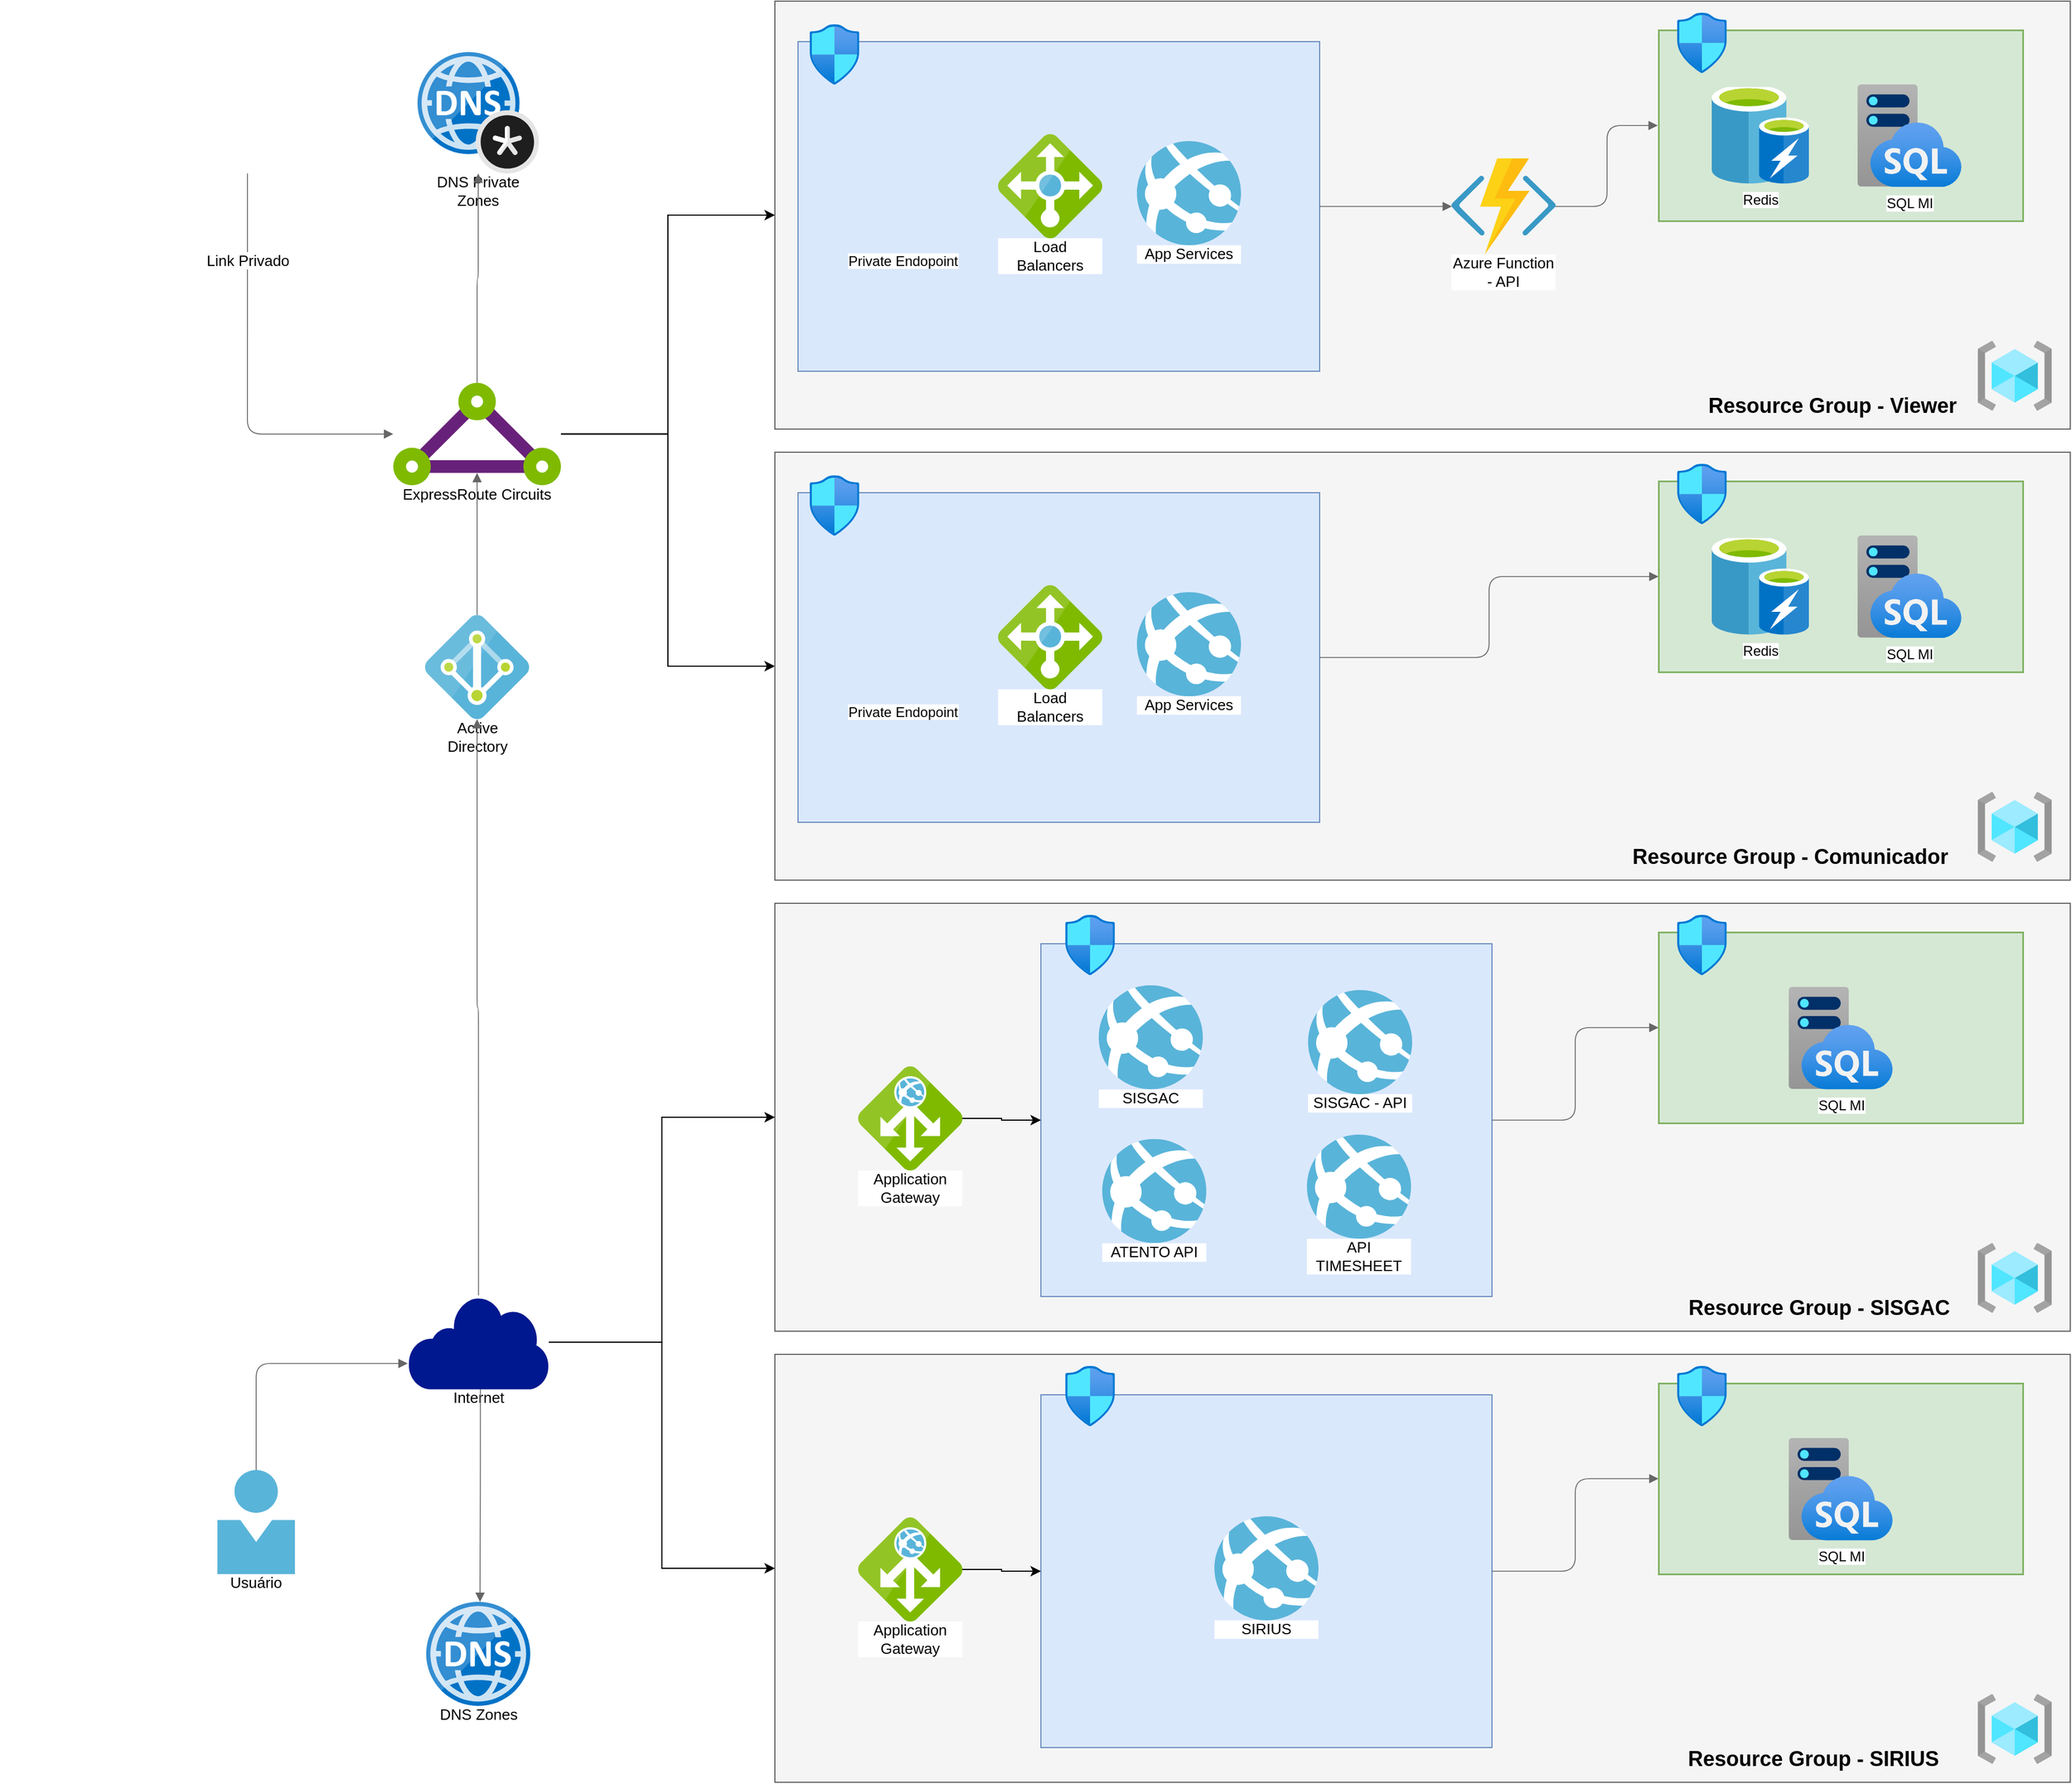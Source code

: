 <mxfile version="14.5.4" type="github">
  <diagram id="roDHXFFowf3PpoajVjik" name="Page-1">
    <mxGraphModel dx="2966" dy="1643" grid="1" gridSize="10" guides="1" tooltips="1" connect="1" arrows="1" fold="1" page="1" pageScale="1" pageWidth="827" pageHeight="1169" math="0" shadow="0">
      <root>
        <mxCell id="0" />
        <mxCell id="1" parent="0" />
        <mxCell id="PSHvP1Z2pyR7IWHXnIYe-148" value="" style="rounded=0;whiteSpace=wrap;html=1;fillColor=#f5f5f5;strokeColor=#666666;fontColor=#333333;" vertex="1" parent="1">
          <mxGeometry x="780" y="1220" width="1120" height="370" as="geometry" />
        </mxCell>
        <mxCell id="PSHvP1Z2pyR7IWHXnIYe-149" value="" style="rounded=0;whiteSpace=wrap;html=1;fillColor=#dae8fc;strokeColor=#6c8ebf;" vertex="1" parent="1">
          <mxGeometry x="1010" y="1255" width="390" height="305" as="geometry" />
        </mxCell>
        <mxCell id="PSHvP1Z2pyR7IWHXnIYe-132" value="" style="rounded=0;whiteSpace=wrap;html=1;fillColor=#f5f5f5;strokeColor=#666666;fontColor=#333333;" vertex="1" parent="1">
          <mxGeometry x="780" y="830" width="1120" height="370" as="geometry" />
        </mxCell>
        <mxCell id="PSHvP1Z2pyR7IWHXnIYe-133" value="" style="rounded=0;whiteSpace=wrap;html=1;fillColor=#dae8fc;strokeColor=#6c8ebf;" vertex="1" parent="1">
          <mxGeometry x="1010" y="865" width="390" height="305" as="geometry" />
        </mxCell>
        <mxCell id="PSHvP1Z2pyR7IWHXnIYe-69" value="" style="rounded=0;whiteSpace=wrap;html=1;fillColor=#f5f5f5;strokeColor=#666666;fontColor=#333333;" vertex="1" parent="1">
          <mxGeometry x="780" y="50" width="1120" height="370" as="geometry" />
        </mxCell>
        <mxCell id="PSHvP1Z2pyR7IWHXnIYe-67" value="" style="rounded=0;whiteSpace=wrap;html=1;fillColor=#dae8fc;strokeColor=#6c8ebf;" vertex="1" parent="1">
          <mxGeometry x="800" y="85" width="451" height="285" as="geometry" />
        </mxCell>
        <mxCell id="PSHvP1Z2pyR7IWHXnIYe-97" style="edgeStyle=orthogonalEdgeStyle;rounded=0;orthogonalLoop=1;jettySize=auto;html=1;entryX=0;entryY=0.5;entryDx=0;entryDy=0;" edge="1" parent="1" source="PSHvP1Z2pyR7IWHXnIYe-2" target="PSHvP1Z2pyR7IWHXnIYe-81">
          <mxGeometry relative="1" as="geometry" />
        </mxCell>
        <mxCell id="PSHvP1Z2pyR7IWHXnIYe-98" style="edgeStyle=orthogonalEdgeStyle;rounded=0;orthogonalLoop=1;jettySize=auto;html=1;" edge="1" parent="1" source="PSHvP1Z2pyR7IWHXnIYe-2" target="PSHvP1Z2pyR7IWHXnIYe-69">
          <mxGeometry relative="1" as="geometry" />
        </mxCell>
        <UserObject label="ExpressRoute Circuits" lucidchartObjectId="rRRxShrjoOPZ" id="PSHvP1Z2pyR7IWHXnIYe-2">
          <mxCell style="html=1;overflow=block;blockSpacing=1;whiteSpace=wrap;aspect=fixed;html=1;points=[];align=center;verticalAlign=top;image;image=img/lib/mscae/Express_Route.svg;whiteSpace=wrap;fontSize=13;spacing=0;strokeOpacity=100;fillColor=#68217a;strokeWidth=1.5;" vertex="1" parent="1">
            <mxGeometry x="450" y="380" width="145" height="88.61" as="geometry" />
          </mxCell>
        </UserObject>
        <UserObject label="" lucidchartObjectId="uSRxXzz2~Y7R" id="PSHvP1Z2pyR7IWHXnIYe-3">
          <mxCell style="html=1;overflow=block;blockSpacing=1;whiteSpace=wrap;shape=image;whiteSpace=wrap;fontSize=13;spacing=3.8;strokeColor=none;strokeOpacity=100;strokeWidth=0;image=https://images.lucid.app/images/b8b497b7-2d40-4230-9ea2-1f322d1f7a69/content;imageAspect=0;" vertex="1" parent="1">
            <mxGeometry x="110" y="150" width="255" height="49" as="geometry" />
          </mxCell>
        </UserObject>
        <UserObject label="" lucidchartObjectId="FSRxvxp~Yti4" id="PSHvP1Z2pyR7IWHXnIYe-4">
          <mxCell style="html=1;jettySize=18;whiteSpace=wrap;fontSize=13;strokeColor=#666666;strokeOpacity=100;strokeWidth=0.8;rounded=1;arcSize=24;edgeStyle=orthogonalEdgeStyle;startArrow=none;;endArrow=block;endFill=1;;exitX=0.839;exitY=1;exitPerimeter=0;entryX=0;entryY=0.5;entryPerimeter=0;" edge="1" parent="1" source="PSHvP1Z2pyR7IWHXnIYe-3" target="PSHvP1Z2pyR7IWHXnIYe-2">
            <mxGeometry width="100" height="100" relative="1" as="geometry">
              <Array as="points" />
            </mxGeometry>
          </mxCell>
        </UserObject>
        <mxCell id="PSHvP1Z2pyR7IWHXnIYe-5" value="Link Privado" style="text;html=1;resizable=0;labelBackgroundColor=#ffffff;align=center;verticalAlign=middle;fontColor=#000000;;fontSize=13;" vertex="1" parent="PSHvP1Z2pyR7IWHXnIYe-4">
          <mxGeometry x="-0.147" relative="1" as="geometry">
            <mxPoint y="-75" as="offset" />
          </mxGeometry>
        </mxCell>
        <UserObject label="Active Directory" lucidchartObjectId="uTRxvJ6UNbEj" id="PSHvP1Z2pyR7IWHXnIYe-6">
          <mxCell style="html=1;overflow=block;blockSpacing=1;whiteSpace=wrap;aspect=fixed;html=1;points=[];align=center;verticalAlign=top;image;image=img/lib/mscae/Active_Directory.svg;whiteSpace=wrap;fontSize=13;spacing=0;strokeOpacity=100;fillColor=#59B4D9;strokeWidth=1.5;" vertex="1" parent="1">
            <mxGeometry x="477.5" y="580.82" width="90" height="90" as="geometry" />
          </mxCell>
        </UserObject>
        <UserObject label="" lucidchartObjectId="wTRxuXhBBJkC" id="PSHvP1Z2pyR7IWHXnIYe-7">
          <mxCell style="html=1;jettySize=18;whiteSpace=wrap;fontSize=13;strokeColor=#666666;strokeOpacity=100;strokeWidth=0.8;rounded=1;arcSize=24;edgeStyle=orthogonalEdgeStyle;startArrow=none;;endArrow=block;endFill=1;;exitX=0.5;exitY=0;exitPerimeter=0;entryX=0.5;entryY=0.879;entryPerimeter=0;" edge="1" parent="1" source="PSHvP1Z2pyR7IWHXnIYe-6" target="PSHvP1Z2pyR7IWHXnIYe-2">
            <mxGeometry width="100" height="100" relative="1" as="geometry">
              <Array as="points" />
            </mxGeometry>
          </mxCell>
        </UserObject>
        <UserObject label="DNS Private Zones" lucidchartObjectId="OURx175.Mmyq" id="PSHvP1Z2pyR7IWHXnIYe-8">
          <mxCell style="html=1;overflow=block;blockSpacing=1;whiteSpace=wrap;aspect=fixed;html=1;points=[];align=center;verticalAlign=top;image;image=img/lib/mscae/DNS_Private_Zones.svg;whiteSpace=wrap;fontSize=13;spacing=0;strokeOpacity=100;fillColor=#0072C6;strokeWidth=1.5;" vertex="1" parent="1">
            <mxGeometry x="471" y="94" width="105" height="105" as="geometry" />
          </mxCell>
        </UserObject>
        <UserObject label="" lucidchartObjectId="SURx1GZ31G83" id="PSHvP1Z2pyR7IWHXnIYe-9">
          <mxCell style="html=1;jettySize=18;whiteSpace=wrap;fontSize=13;strokeColor=#666666;strokeOpacity=100;strokeWidth=0.8;rounded=1;arcSize=24;edgeStyle=orthogonalEdgeStyle;startArrow=none;;endArrow=block;endFill=1;;exitX=0.5;exitY=0;exitPerimeter=0;entryX=0.5;entryY=1;entryPerimeter=0;" edge="1" parent="1" source="PSHvP1Z2pyR7IWHXnIYe-2" target="PSHvP1Z2pyR7IWHXnIYe-8">
            <mxGeometry width="100" height="100" relative="1" as="geometry">
              <Array as="points" />
            </mxGeometry>
          </mxCell>
        </UserObject>
        <UserObject label="Load Balancers" lucidchartObjectId=".3RxnH8H_HWi" id="PSHvP1Z2pyR7IWHXnIYe-14">
          <mxCell style="html=1;overflow=block;blockSpacing=1;whiteSpace=wrap;aspect=fixed;html=1;points=[];align=center;verticalAlign=top;image;image=img/lib/mscae/Load_Balancer_feature.svg;whiteSpace=wrap;fontSize=13;spacing=0;strokeOpacity=100;fillColor=#7FBA00;strokeWidth=1.5;" vertex="1" parent="1">
            <mxGeometry x="973" y="165" width="90" height="90" as="geometry" />
          </mxCell>
        </UserObject>
        <UserObject label="App Services" lucidchartObjectId="n4RxPMZDe.eA" id="PSHvP1Z2pyR7IWHXnIYe-15">
          <mxCell style="html=1;overflow=block;blockSpacing=1;whiteSpace=wrap;aspect=fixed;html=1;points=[];align=center;verticalAlign=top;image;image=img/lib/mscae/App_Services.svg;whiteSpace=wrap;fontSize=13;spacing=0;strokeOpacity=100;fillColor=#59b4d9;strokeWidth=1.5;" vertex="1" parent="1">
            <mxGeometry x="1093" y="171" width="90" height="90" as="geometry" />
          </mxCell>
        </UserObject>
        <UserObject label="" lucidchartObjectId="nzSx0cT5nNfU" id="PSHvP1Z2pyR7IWHXnIYe-16">
          <mxCell style="html=1;jettySize=18;whiteSpace=wrap;fontSize=13;strokeColor=#666666;strokeOpacity=100;strokeWidth=0.8;rounded=1;arcSize=24;edgeStyle=orthogonalEdgeStyle;startArrow=none;;endArrow=block;endFill=1;;exitX=0.996;exitY=0.5;exitPerimeter=0;entryX=-0.002;entryY=0.5;entryPerimeter=0;" edge="1" parent="1" source="PSHvP1Z2pyR7IWHXnIYe-23" target="PSHvP1Z2pyR7IWHXnIYe-20">
            <mxGeometry width="100" height="100" relative="1" as="geometry">
              <Array as="points" />
            </mxGeometry>
          </mxCell>
        </UserObject>
        <UserObject label="" lucidchartObjectId="1rSxI.pHsTpa" id="PSHvP1Z2pyR7IWHXnIYe-17">
          <mxCell style="html=1;jettySize=18;whiteSpace=wrap;fontSize=13;strokeColor=#666666;strokeOpacity=100;strokeWidth=0.8;rounded=1;arcSize=24;edgeStyle=orthogonalEdgeStyle;startArrow=none;;endArrow=block;endFill=1;;entryX=0.004;entryY=0.5;entryPerimeter=0;" edge="1" parent="1" source="PSHvP1Z2pyR7IWHXnIYe-67" target="PSHvP1Z2pyR7IWHXnIYe-23">
            <mxGeometry width="100" height="100" relative="1" as="geometry">
              <Array as="points" />
              <mxPoint x="1276.57" y="232.5" as="sourcePoint" />
            </mxGeometry>
          </mxCell>
        </UserObject>
        <mxCell id="PSHvP1Z2pyR7IWHXnIYe-19" value="" style="group;dropTarget=0;fillColor=#d5e8d4;strokeColor=#82b366;" vertex="1" parent="1">
          <mxGeometry x="1544" y="75" width="315" height="165" as="geometry" />
        </mxCell>
        <UserObject label="" lucidchartObjectId="-mSxpDrQZZVA" id="PSHvP1Z2pyR7IWHXnIYe-20">
          <mxCell style="html=1;overflow=block;blockSpacing=1;whiteSpace=wrap;whiteSpace=wrap;fontSize=13;spacing=0;strokeColor=#82b366;strokeOpacity=100;fillOpacity=100;fillColor=#d5e8d4;strokeWidth=1.5;" vertex="1" parent="PSHvP1Z2pyR7IWHXnIYe-19">
            <mxGeometry width="315" height="165" as="geometry" />
          </mxCell>
        </UserObject>
        <UserObject label="Azure Function - API" lucidchartObjectId="OASx7N48mzOu" id="PSHvP1Z2pyR7IWHXnIYe-23">
          <mxCell style="html=1;overflow=block;blockSpacing=1;whiteSpace=wrap;aspect=fixed;html=1;points=[];align=center;verticalAlign=top;image;image=img/lib/mscae/Functions.svg;whiteSpace=wrap;fontSize=13;spacing=0;strokeOpacity=100;fillColor=#FCD116;strokeWidth=1.5;" vertex="1" parent="1">
            <mxGeometry x="1365" y="186" width="90" height="83" as="geometry" />
          </mxCell>
        </UserObject>
        <UserObject label="Usuário" lucidchartObjectId="5QSxRVj2VYeq" id="PSHvP1Z2pyR7IWHXnIYe-37">
          <mxCell style="html=1;overflow=block;blockSpacing=1;whiteSpace=wrap;aspect=fixed;html=1;points=[];align=center;verticalAlign=top;image;image=img/lib/mscae/Person.svg;whiteSpace=wrap;fontSize=13;spacing=0;strokeOpacity=100;fillColor=#59b4d9;strokeWidth=1.5;" vertex="1" parent="1">
            <mxGeometry x="298" y="1320" width="67" height="90" as="geometry" />
          </mxCell>
        </UserObject>
        <UserObject label="DNS Zones" lucidchartObjectId="1SSxTwhLukIB" id="PSHvP1Z2pyR7IWHXnIYe-38">
          <mxCell style="html=1;overflow=block;blockSpacing=1;whiteSpace=wrap;aspect=fixed;html=1;points=[];align=center;verticalAlign=top;image;image=img/lib/mscae/DNS.svg;whiteSpace=wrap;fontSize=13;spacing=0;strokeOpacity=100;fillColor=#0072C6;strokeWidth=1.5;" vertex="1" parent="1">
            <mxGeometry x="478.5" y="1434" width="90" height="90" as="geometry" />
          </mxCell>
        </UserObject>
        <mxCell id="PSHvP1Z2pyR7IWHXnIYe-165" style="edgeStyle=orthogonalEdgeStyle;rounded=0;orthogonalLoop=1;jettySize=auto;html=1;" edge="1" parent="1" source="PSHvP1Z2pyR7IWHXnIYe-39" target="PSHvP1Z2pyR7IWHXnIYe-132">
          <mxGeometry relative="1" as="geometry" />
        </mxCell>
        <mxCell id="PSHvP1Z2pyR7IWHXnIYe-166" style="edgeStyle=orthogonalEdgeStyle;rounded=0;orthogonalLoop=1;jettySize=auto;html=1;entryX=0;entryY=0.5;entryDx=0;entryDy=0;" edge="1" parent="1" source="PSHvP1Z2pyR7IWHXnIYe-39" target="PSHvP1Z2pyR7IWHXnIYe-148">
          <mxGeometry relative="1" as="geometry" />
        </mxCell>
        <UserObject label="Internet" lucidchartObjectId="0TSxW7d3FtOt" id="PSHvP1Z2pyR7IWHXnIYe-39">
          <mxCell style="html=1;overflow=block;blockSpacing=1;whiteSpace=wrap;verticalLabelPosition=bottom;verticalAlign=top;strokeColor=none;shape=mxgraph.mscae.enterprise.internet;whiteSpace=wrap;fontSize=13;spacing=0;strokeOpacity=100;fillColor=#00188f;strokeWidth=1.5;" vertex="1" parent="1">
            <mxGeometry x="462.5" y="1169" width="122" height="81" as="geometry" />
          </mxCell>
        </UserObject>
        <UserObject label="" lucidchartObjectId="nUSxDgb3Xirq" id="PSHvP1Z2pyR7IWHXnIYe-40">
          <mxCell style="html=1;jettySize=18;whiteSpace=wrap;fontSize=13;strokeColor=#666666;strokeOpacity=100;strokeWidth=0.8;rounded=1;arcSize=24;edgeStyle=orthogonalEdgeStyle;startArrow=none;;endArrow=block;endFill=1;;exitX=0.515;exitY=1;exitPerimeter=0;entryX=0.517;entryY=0.001;entryPerimeter=0;" edge="1" parent="1" source="PSHvP1Z2pyR7IWHXnIYe-39" target="PSHvP1Z2pyR7IWHXnIYe-38">
            <mxGeometry width="100" height="100" relative="1" as="geometry">
              <Array as="points" />
            </mxGeometry>
          </mxCell>
        </UserObject>
        <UserObject label="" lucidchartObjectId="cVSxKNzc.nTo" id="PSHvP1Z2pyR7IWHXnIYe-41">
          <mxCell style="html=1;jettySize=18;whiteSpace=wrap;fontSize=13;strokeColor=#666666;strokeOpacity=100;strokeWidth=0.8;rounded=1;arcSize=24;edgeStyle=orthogonalEdgeStyle;startArrow=none;;endArrow=block;endFill=1;;exitX=0.5;exitY=0;exitPerimeter=0;entryX=0;entryY=0.727;entryPerimeter=0;" edge="1" parent="1" source="PSHvP1Z2pyR7IWHXnIYe-37" target="PSHvP1Z2pyR7IWHXnIYe-39">
            <mxGeometry width="100" height="100" relative="1" as="geometry">
              <Array as="points" />
            </mxGeometry>
          </mxCell>
        </UserObject>
        <UserObject label="" lucidchartObjectId="qYSxkt_Lx7AG" id="PSHvP1Z2pyR7IWHXnIYe-42">
          <mxCell style="html=1;jettySize=18;whiteSpace=wrap;fontSize=13;strokeColor=#666666;strokeOpacity=100;strokeWidth=0.8;rounded=1;arcSize=24;edgeStyle=orthogonalEdgeStyle;startArrow=none;;endArrow=block;endFill=1;;exitX=0.502;exitY=0;exitPerimeter=0;entryX=0.5;entryY=1;entryPerimeter=0;" edge="1" parent="1" source="PSHvP1Z2pyR7IWHXnIYe-39" target="PSHvP1Z2pyR7IWHXnIYe-6">
            <mxGeometry width="100" height="100" relative="1" as="geometry">
              <Array as="points" />
            </mxGeometry>
          </mxCell>
        </UserObject>
        <mxCell id="PSHvP1Z2pyR7IWHXnIYe-146" value="" style="edgeStyle=orthogonalEdgeStyle;rounded=0;orthogonalLoop=1;jettySize=auto;html=1;" edge="1" parent="1" source="PSHvP1Z2pyR7IWHXnIYe-47" target="PSHvP1Z2pyR7IWHXnIYe-133">
          <mxGeometry relative="1" as="geometry" />
        </mxCell>
        <UserObject label="Application Gateway" lucidchartObjectId="3JSx4wRks.y-" id="PSHvP1Z2pyR7IWHXnIYe-47">
          <mxCell style="html=1;overflow=block;blockSpacing=1;whiteSpace=wrap;aspect=fixed;html=1;points=[];align=center;verticalAlign=top;image;image=img/lib/mscae/Application_Gateway.svg;whiteSpace=wrap;fontSize=13;spacing=0;strokeOpacity=100;fillColor=#7FBA00;strokeWidth=1.5;" vertex="1" parent="1">
            <mxGeometry x="852" y="971" width="90" height="90" as="geometry" />
          </mxCell>
        </UserObject>
        <UserObject label="SISGAC - API" lucidchartObjectId="qKSxaKUgcn4g" id="PSHvP1Z2pyR7IWHXnIYe-48">
          <mxCell style="html=1;overflow=block;blockSpacing=1;whiteSpace=wrap;aspect=fixed;html=1;points=[];align=center;verticalAlign=top;image;image=img/lib/mscae/App_Services.svg;whiteSpace=wrap;fontSize=13;spacing=0;strokeOpacity=100;fillColor=#59b4d9;strokeWidth=1.5;" vertex="1" parent="1">
            <mxGeometry x="1241" y="905" width="90" height="90" as="geometry" />
          </mxCell>
        </UserObject>
        <UserObject label="SIRIUS" lucidchartObjectId="9_SxEjn7s3GY" id="PSHvP1Z2pyR7IWHXnIYe-58">
          <mxCell style="html=1;overflow=block;blockSpacing=1;whiteSpace=wrap;aspect=fixed;html=1;points=[];align=center;verticalAlign=top;image;image=img/lib/mscae/App_Services.svg;whiteSpace=wrap;fontSize=13;spacing=0;strokeOpacity=100;fillColor=#59b4d9;strokeWidth=1.5;" vertex="1" parent="1">
            <mxGeometry x="1160" y="1360" width="90" height="90" as="geometry" />
          </mxCell>
        </UserObject>
        <mxCell id="PSHvP1Z2pyR7IWHXnIYe-65" value="" style="aspect=fixed;html=1;points=[];align=center;image;fontSize=12;image=img/lib/azure2/general/Resource_Groups.svg;" vertex="1" parent="1">
          <mxGeometry x="1820" y="343.76" width="64" height="60.24" as="geometry" />
        </mxCell>
        <mxCell id="PSHvP1Z2pyR7IWHXnIYe-66" value="Private Endopoint" style="shape=image;verticalLabelPosition=bottom;labelBackgroundColor=#ffffff;verticalAlign=top;aspect=fixed;imageAspect=0;image=https://user-images.githubusercontent.com/37974296/113137352-59e74380-921c-11eb-97e4-bcaf90528ae7.png;" vertex="1" parent="1">
          <mxGeometry x="840" y="159" width="102" height="102" as="geometry" />
        </mxCell>
        <mxCell id="PSHvP1Z2pyR7IWHXnIYe-72" value="Redis" style="aspect=fixed;html=1;points=[];align=center;image;fontSize=12;image=img/lib/mscae/Cache_including_Redis.svg;" vertex="1" parent="1">
          <mxGeometry x="1590" y="124.31" width="84" height="84" as="geometry" />
        </mxCell>
        <mxCell id="PSHvP1Z2pyR7IWHXnIYe-73" value="SQL MI" style="aspect=fixed;html=1;points=[];align=center;image;fontSize=12;image=img/lib/azure2/databases/SQL_Managed_Instance.svg;" vertex="1" parent="1">
          <mxGeometry x="1716" y="122" width="90" height="88.62" as="geometry" />
        </mxCell>
        <mxCell id="PSHvP1Z2pyR7IWHXnIYe-77" value="" style="aspect=fixed;html=1;points=[];align=center;image;fontSize=12;image=img/lib/azure2/networking/Network_Security_Groups.svg;" vertex="1" parent="1">
          <mxGeometry x="810" y="70" width="43" height="52.21" as="geometry" />
        </mxCell>
        <mxCell id="PSHvP1Z2pyR7IWHXnIYe-79" value="&lt;font style=&quot;font-size: 18px&quot;&gt;&lt;b&gt;Resource Group - Viewer&lt;/b&gt;&lt;/font&gt;" style="text;html=1;strokeColor=none;fillColor=none;align=center;verticalAlign=middle;whiteSpace=wrap;rounded=0;" vertex="1" parent="1">
          <mxGeometry x="1583" y="390" width="223" height="20" as="geometry" />
        </mxCell>
        <mxCell id="PSHvP1Z2pyR7IWHXnIYe-80" value="" style="aspect=fixed;html=1;points=[];align=center;image;fontSize=12;image=img/lib/azure2/networking/Network_Security_Groups.svg;" vertex="1" parent="1">
          <mxGeometry x="1560" y="60" width="43" height="52.21" as="geometry" />
        </mxCell>
        <mxCell id="PSHvP1Z2pyR7IWHXnIYe-81" value="" style="rounded=0;whiteSpace=wrap;html=1;fillColor=#f5f5f5;strokeColor=#666666;fontColor=#333333;" vertex="1" parent="1">
          <mxGeometry x="780" y="440" width="1120" height="370" as="geometry" />
        </mxCell>
        <mxCell id="PSHvP1Z2pyR7IWHXnIYe-82" value="" style="rounded=0;whiteSpace=wrap;html=1;fillColor=#dae8fc;strokeColor=#6c8ebf;" vertex="1" parent="1">
          <mxGeometry x="800" y="475" width="451" height="285" as="geometry" />
        </mxCell>
        <UserObject label="Load Balancers" lucidchartObjectId=".3RxnH8H_HWi" id="PSHvP1Z2pyR7IWHXnIYe-83">
          <mxCell style="html=1;overflow=block;blockSpacing=1;whiteSpace=wrap;aspect=fixed;html=1;points=[];align=center;verticalAlign=top;image;image=img/lib/mscae/Load_Balancer_feature.svg;whiteSpace=wrap;fontSize=13;spacing=0;strokeOpacity=100;fillColor=#7FBA00;strokeWidth=1.5;" vertex="1" parent="1">
            <mxGeometry x="973" y="555" width="90" height="90" as="geometry" />
          </mxCell>
        </UserObject>
        <UserObject label="App Services" lucidchartObjectId="n4RxPMZDe.eA" id="PSHvP1Z2pyR7IWHXnIYe-84">
          <mxCell style="html=1;overflow=block;blockSpacing=1;whiteSpace=wrap;aspect=fixed;html=1;points=[];align=center;verticalAlign=top;image;image=img/lib/mscae/App_Services.svg;whiteSpace=wrap;fontSize=13;spacing=0;strokeOpacity=100;fillColor=#59b4d9;strokeWidth=1.5;" vertex="1" parent="1">
            <mxGeometry x="1093" y="561" width="90" height="90" as="geometry" />
          </mxCell>
        </UserObject>
        <UserObject label="" lucidchartObjectId="1rSxI.pHsTpa" id="PSHvP1Z2pyR7IWHXnIYe-86">
          <mxCell style="html=1;jettySize=18;whiteSpace=wrap;fontSize=13;strokeColor=#666666;strokeOpacity=100;strokeWidth=0.8;rounded=1;arcSize=24;edgeStyle=orthogonalEdgeStyle;startArrow=none;;endArrow=block;endFill=1;;" edge="1" parent="1" source="PSHvP1Z2pyR7IWHXnIYe-82" target="PSHvP1Z2pyR7IWHXnIYe-88">
            <mxGeometry width="100" height="100" relative="1" as="geometry">
              <Array as="points" />
              <mxPoint x="1276.57" y="622.5" as="sourcePoint" />
              <mxPoint x="1365.36" y="617.5" as="targetPoint" />
            </mxGeometry>
          </mxCell>
        </UserObject>
        <mxCell id="PSHvP1Z2pyR7IWHXnIYe-87" value="" style="group;dropTarget=0;fillColor=#d5e8d4;strokeColor=#82b366;" vertex="1" parent="1">
          <mxGeometry x="1544" y="465" width="315" height="165" as="geometry" />
        </mxCell>
        <UserObject label="" lucidchartObjectId="-mSxpDrQZZVA" id="PSHvP1Z2pyR7IWHXnIYe-88">
          <mxCell style="html=1;overflow=block;blockSpacing=1;whiteSpace=wrap;whiteSpace=wrap;fontSize=13;spacing=0;strokeColor=#82b366;strokeOpacity=100;fillOpacity=100;fillColor=#d5e8d4;strokeWidth=1.5;" vertex="1" parent="PSHvP1Z2pyR7IWHXnIYe-87">
            <mxGeometry width="315" height="165" as="geometry" />
          </mxCell>
        </UserObject>
        <mxCell id="PSHvP1Z2pyR7IWHXnIYe-90" value="" style="aspect=fixed;html=1;points=[];align=center;image;fontSize=12;image=img/lib/azure2/general/Resource_Groups.svg;" vertex="1" parent="1">
          <mxGeometry x="1820" y="733.76" width="64" height="60.24" as="geometry" />
        </mxCell>
        <mxCell id="PSHvP1Z2pyR7IWHXnIYe-91" value="Private Endopoint" style="shape=image;verticalLabelPosition=bottom;labelBackgroundColor=#ffffff;verticalAlign=top;aspect=fixed;imageAspect=0;image=https://user-images.githubusercontent.com/37974296/113137352-59e74380-921c-11eb-97e4-bcaf90528ae7.png;" vertex="1" parent="1">
          <mxGeometry x="840" y="549" width="102" height="102" as="geometry" />
        </mxCell>
        <mxCell id="PSHvP1Z2pyR7IWHXnIYe-92" value="Redis" style="aspect=fixed;html=1;points=[];align=center;image;fontSize=12;image=img/lib/mscae/Cache_including_Redis.svg;" vertex="1" parent="1">
          <mxGeometry x="1590" y="514.31" width="84" height="84" as="geometry" />
        </mxCell>
        <mxCell id="PSHvP1Z2pyR7IWHXnIYe-93" value="SQL MI" style="aspect=fixed;html=1;points=[];align=center;image;fontSize=12;image=img/lib/azure2/databases/SQL_Managed_Instance.svg;" vertex="1" parent="1">
          <mxGeometry x="1716" y="512" width="90" height="88.62" as="geometry" />
        </mxCell>
        <mxCell id="PSHvP1Z2pyR7IWHXnIYe-94" value="" style="aspect=fixed;html=1;points=[];align=center;image;fontSize=12;image=img/lib/azure2/networking/Network_Security_Groups.svg;" vertex="1" parent="1">
          <mxGeometry x="810" y="460" width="43" height="52.21" as="geometry" />
        </mxCell>
        <mxCell id="PSHvP1Z2pyR7IWHXnIYe-95" value="&lt;font style=&quot;font-size: 18px&quot;&gt;&lt;b&gt;Resource Group - Comunicador&lt;/b&gt;&lt;/font&gt;" style="text;html=1;strokeColor=none;fillColor=none;align=center;verticalAlign=middle;whiteSpace=wrap;rounded=0;" vertex="1" parent="1">
          <mxGeometry x="1510" y="780" width="296" height="20" as="geometry" />
        </mxCell>
        <mxCell id="PSHvP1Z2pyR7IWHXnIYe-96" value="" style="aspect=fixed;html=1;points=[];align=center;image;fontSize=12;image=img/lib/azure2/networking/Network_Security_Groups.svg;" vertex="1" parent="1">
          <mxGeometry x="1560" y="450" width="43" height="52.21" as="geometry" />
        </mxCell>
        <UserObject label="SISGAC" lucidchartObjectId="5ESxbEhlhgaZ" id="PSHvP1Z2pyR7IWHXnIYe-115">
          <mxCell style="html=1;overflow=block;blockSpacing=1;whiteSpace=wrap;aspect=fixed;html=1;points=[];align=center;verticalAlign=top;image;image=img/lib/mscae/App_Services.svg;whiteSpace=wrap;fontSize=13;spacing=0;strokeOpacity=100;fillColor=#59b4d9;strokeWidth=1.5;" vertex="1" parent="1">
            <mxGeometry x="1060" y="900.83" width="90" height="90" as="geometry" />
          </mxCell>
        </UserObject>
        <UserObject label="API TIMESHEET" lucidchartObjectId="-KSxWp1efTdw" id="PSHvP1Z2pyR7IWHXnIYe-116">
          <mxCell style="html=1;overflow=block;blockSpacing=1;whiteSpace=wrap;aspect=fixed;html=1;points=[];align=center;verticalAlign=top;image;image=img/lib/mscae/App_Services.svg;whiteSpace=wrap;fontSize=13;spacing=0;strokeOpacity=100;fillColor=#59b4d9;strokeWidth=1.5;" vertex="1" parent="1">
            <mxGeometry x="1240" y="1030" width="90" height="90" as="geometry" />
          </mxCell>
        </UserObject>
        <UserObject label="ATENTO API" lucidchartObjectId="XKSxYv31ki9a" id="PSHvP1Z2pyR7IWHXnIYe-117">
          <mxCell style="html=1;overflow=block;blockSpacing=1;whiteSpace=wrap;aspect=fixed;html=1;points=[];align=center;verticalAlign=top;image;image=img/lib/mscae/App_Services.svg;whiteSpace=wrap;fontSize=13;spacing=0;strokeOpacity=100;fillColor=#59b4d9;strokeWidth=1.5;" vertex="1" parent="1">
            <mxGeometry x="1063" y="1033.76" width="90" height="90" as="geometry" />
          </mxCell>
        </UserObject>
        <UserObject label="" lucidchartObjectId="1rSxI.pHsTpa" id="PSHvP1Z2pyR7IWHXnIYe-136">
          <mxCell style="html=1;jettySize=18;whiteSpace=wrap;fontSize=13;strokeColor=#666666;strokeOpacity=100;strokeWidth=0.8;rounded=1;arcSize=24;edgeStyle=orthogonalEdgeStyle;startArrow=none;;endArrow=block;endFill=1;;" edge="1" parent="1" source="PSHvP1Z2pyR7IWHXnIYe-133" target="PSHvP1Z2pyR7IWHXnIYe-138">
            <mxGeometry width="100" height="100" relative="1" as="geometry">
              <Array as="points" />
              <mxPoint x="1276.57" y="1012.5" as="sourcePoint" />
              <mxPoint x="1365.36" y="1007.5" as="targetPoint" />
            </mxGeometry>
          </mxCell>
        </UserObject>
        <mxCell id="PSHvP1Z2pyR7IWHXnIYe-137" value="" style="group;dropTarget=0;fillColor=#d5e8d4;strokeColor=#82b366;" vertex="1" parent="1">
          <mxGeometry x="1544" y="855" width="315" height="165" as="geometry" />
        </mxCell>
        <UserObject label="" lucidchartObjectId="-mSxpDrQZZVA" id="PSHvP1Z2pyR7IWHXnIYe-138">
          <mxCell style="html=1;overflow=block;blockSpacing=1;whiteSpace=wrap;whiteSpace=wrap;fontSize=13;spacing=0;strokeColor=#82b366;strokeOpacity=100;fillOpacity=100;fillColor=#d5e8d4;strokeWidth=1.5;" vertex="1" parent="PSHvP1Z2pyR7IWHXnIYe-137">
            <mxGeometry width="315" height="165" as="geometry" />
          </mxCell>
        </UserObject>
        <mxCell id="PSHvP1Z2pyR7IWHXnIYe-139" value="" style="aspect=fixed;html=1;points=[];align=center;image;fontSize=12;image=img/lib/azure2/general/Resource_Groups.svg;" vertex="1" parent="1">
          <mxGeometry x="1820" y="1123.76" width="64" height="60.24" as="geometry" />
        </mxCell>
        <mxCell id="PSHvP1Z2pyR7IWHXnIYe-142" value="SQL MI" style="aspect=fixed;html=1;points=[];align=center;image;fontSize=12;image=img/lib/azure2/databases/SQL_Managed_Instance.svg;" vertex="1" parent="1">
          <mxGeometry x="1656.5" y="902.21" width="90" height="88.62" as="geometry" />
        </mxCell>
        <mxCell id="PSHvP1Z2pyR7IWHXnIYe-143" value="" style="aspect=fixed;html=1;points=[];align=center;image;fontSize=12;image=img/lib/azure2/networking/Network_Security_Groups.svg;" vertex="1" parent="1">
          <mxGeometry x="1031" y="840" width="43" height="52.21" as="geometry" />
        </mxCell>
        <mxCell id="PSHvP1Z2pyR7IWHXnIYe-144" value="&lt;font style=&quot;font-size: 18px&quot;&gt;&lt;b&gt;Resource Group - SISGAC&lt;/b&gt;&lt;/font&gt;" style="text;html=1;strokeColor=none;fillColor=none;align=center;verticalAlign=middle;whiteSpace=wrap;rounded=0;" vertex="1" parent="1">
          <mxGeometry x="1560" y="1170" width="246" height="20" as="geometry" />
        </mxCell>
        <mxCell id="PSHvP1Z2pyR7IWHXnIYe-145" value="" style="aspect=fixed;html=1;points=[];align=center;image;fontSize=12;image=img/lib/azure2/networking/Network_Security_Groups.svg;" vertex="1" parent="1">
          <mxGeometry x="1560" y="840" width="43" height="52.21" as="geometry" />
        </mxCell>
        <mxCell id="PSHvP1Z2pyR7IWHXnIYe-150" value="" style="edgeStyle=orthogonalEdgeStyle;rounded=0;orthogonalLoop=1;jettySize=auto;html=1;" edge="1" parent="1" source="PSHvP1Z2pyR7IWHXnIYe-151" target="PSHvP1Z2pyR7IWHXnIYe-149">
          <mxGeometry relative="1" as="geometry" />
        </mxCell>
        <UserObject label="Application Gateway" lucidchartObjectId="3JSx4wRks.y-" id="PSHvP1Z2pyR7IWHXnIYe-151">
          <mxCell style="html=1;overflow=block;blockSpacing=1;whiteSpace=wrap;aspect=fixed;html=1;points=[];align=center;verticalAlign=top;image;image=img/lib/mscae/Application_Gateway.svg;whiteSpace=wrap;fontSize=13;spacing=0;strokeOpacity=100;fillColor=#7FBA00;strokeWidth=1.5;" vertex="1" parent="1">
            <mxGeometry x="852" y="1361" width="90" height="90" as="geometry" />
          </mxCell>
        </UserObject>
        <UserObject label="" lucidchartObjectId="1rSxI.pHsTpa" id="PSHvP1Z2pyR7IWHXnIYe-156">
          <mxCell style="html=1;jettySize=18;whiteSpace=wrap;fontSize=13;strokeColor=#666666;strokeOpacity=100;strokeWidth=0.8;rounded=1;arcSize=24;edgeStyle=orthogonalEdgeStyle;startArrow=none;;endArrow=block;endFill=1;;" edge="1" parent="1" source="PSHvP1Z2pyR7IWHXnIYe-149" target="PSHvP1Z2pyR7IWHXnIYe-158">
            <mxGeometry width="100" height="100" relative="1" as="geometry">
              <Array as="points" />
              <mxPoint x="1276.57" y="1402.5" as="sourcePoint" />
              <mxPoint x="1365.36" y="1397.5" as="targetPoint" />
            </mxGeometry>
          </mxCell>
        </UserObject>
        <mxCell id="PSHvP1Z2pyR7IWHXnIYe-157" value="" style="group;dropTarget=0;fillColor=#d5e8d4;strokeColor=#82b366;" vertex="1" parent="1">
          <mxGeometry x="1544" y="1245" width="315" height="165" as="geometry" />
        </mxCell>
        <UserObject label="" lucidchartObjectId="-mSxpDrQZZVA" id="PSHvP1Z2pyR7IWHXnIYe-158">
          <mxCell style="html=1;overflow=block;blockSpacing=1;whiteSpace=wrap;whiteSpace=wrap;fontSize=13;spacing=0;strokeColor=#82b366;strokeOpacity=100;fillOpacity=100;fillColor=#d5e8d4;strokeWidth=1.5;" vertex="1" parent="PSHvP1Z2pyR7IWHXnIYe-157">
            <mxGeometry width="315" height="165" as="geometry" />
          </mxCell>
        </UserObject>
        <mxCell id="PSHvP1Z2pyR7IWHXnIYe-159" value="" style="aspect=fixed;html=1;points=[];align=center;image;fontSize=12;image=img/lib/azure2/general/Resource_Groups.svg;" vertex="1" parent="1">
          <mxGeometry x="1820" y="1513.76" width="64" height="60.24" as="geometry" />
        </mxCell>
        <mxCell id="PSHvP1Z2pyR7IWHXnIYe-160" value="SQL MI" style="aspect=fixed;html=1;points=[];align=center;image;fontSize=12;image=img/lib/azure2/databases/SQL_Managed_Instance.svg;" vertex="1" parent="1">
          <mxGeometry x="1656.5" y="1292.21" width="90" height="88.62" as="geometry" />
        </mxCell>
        <mxCell id="PSHvP1Z2pyR7IWHXnIYe-161" value="" style="aspect=fixed;html=1;points=[];align=center;image;fontSize=12;image=img/lib/azure2/networking/Network_Security_Groups.svg;" vertex="1" parent="1">
          <mxGeometry x="1031" y="1230" width="43" height="52.21" as="geometry" />
        </mxCell>
        <mxCell id="PSHvP1Z2pyR7IWHXnIYe-162" value="&lt;font style=&quot;font-size: 18px&quot;&gt;&lt;b&gt;Resource Group - SIRIUS&lt;/b&gt;&lt;/font&gt;" style="text;html=1;strokeColor=none;fillColor=none;align=center;verticalAlign=middle;whiteSpace=wrap;rounded=0;" vertex="1" parent="1">
          <mxGeometry x="1550" y="1560" width="256" height="20" as="geometry" />
        </mxCell>
        <mxCell id="PSHvP1Z2pyR7IWHXnIYe-163" value="" style="aspect=fixed;html=1;points=[];align=center;image;fontSize=12;image=img/lib/azure2/networking/Network_Security_Groups.svg;" vertex="1" parent="1">
          <mxGeometry x="1560" y="1230" width="43" height="52.21" as="geometry" />
        </mxCell>
      </root>
    </mxGraphModel>
  </diagram>
</mxfile>
